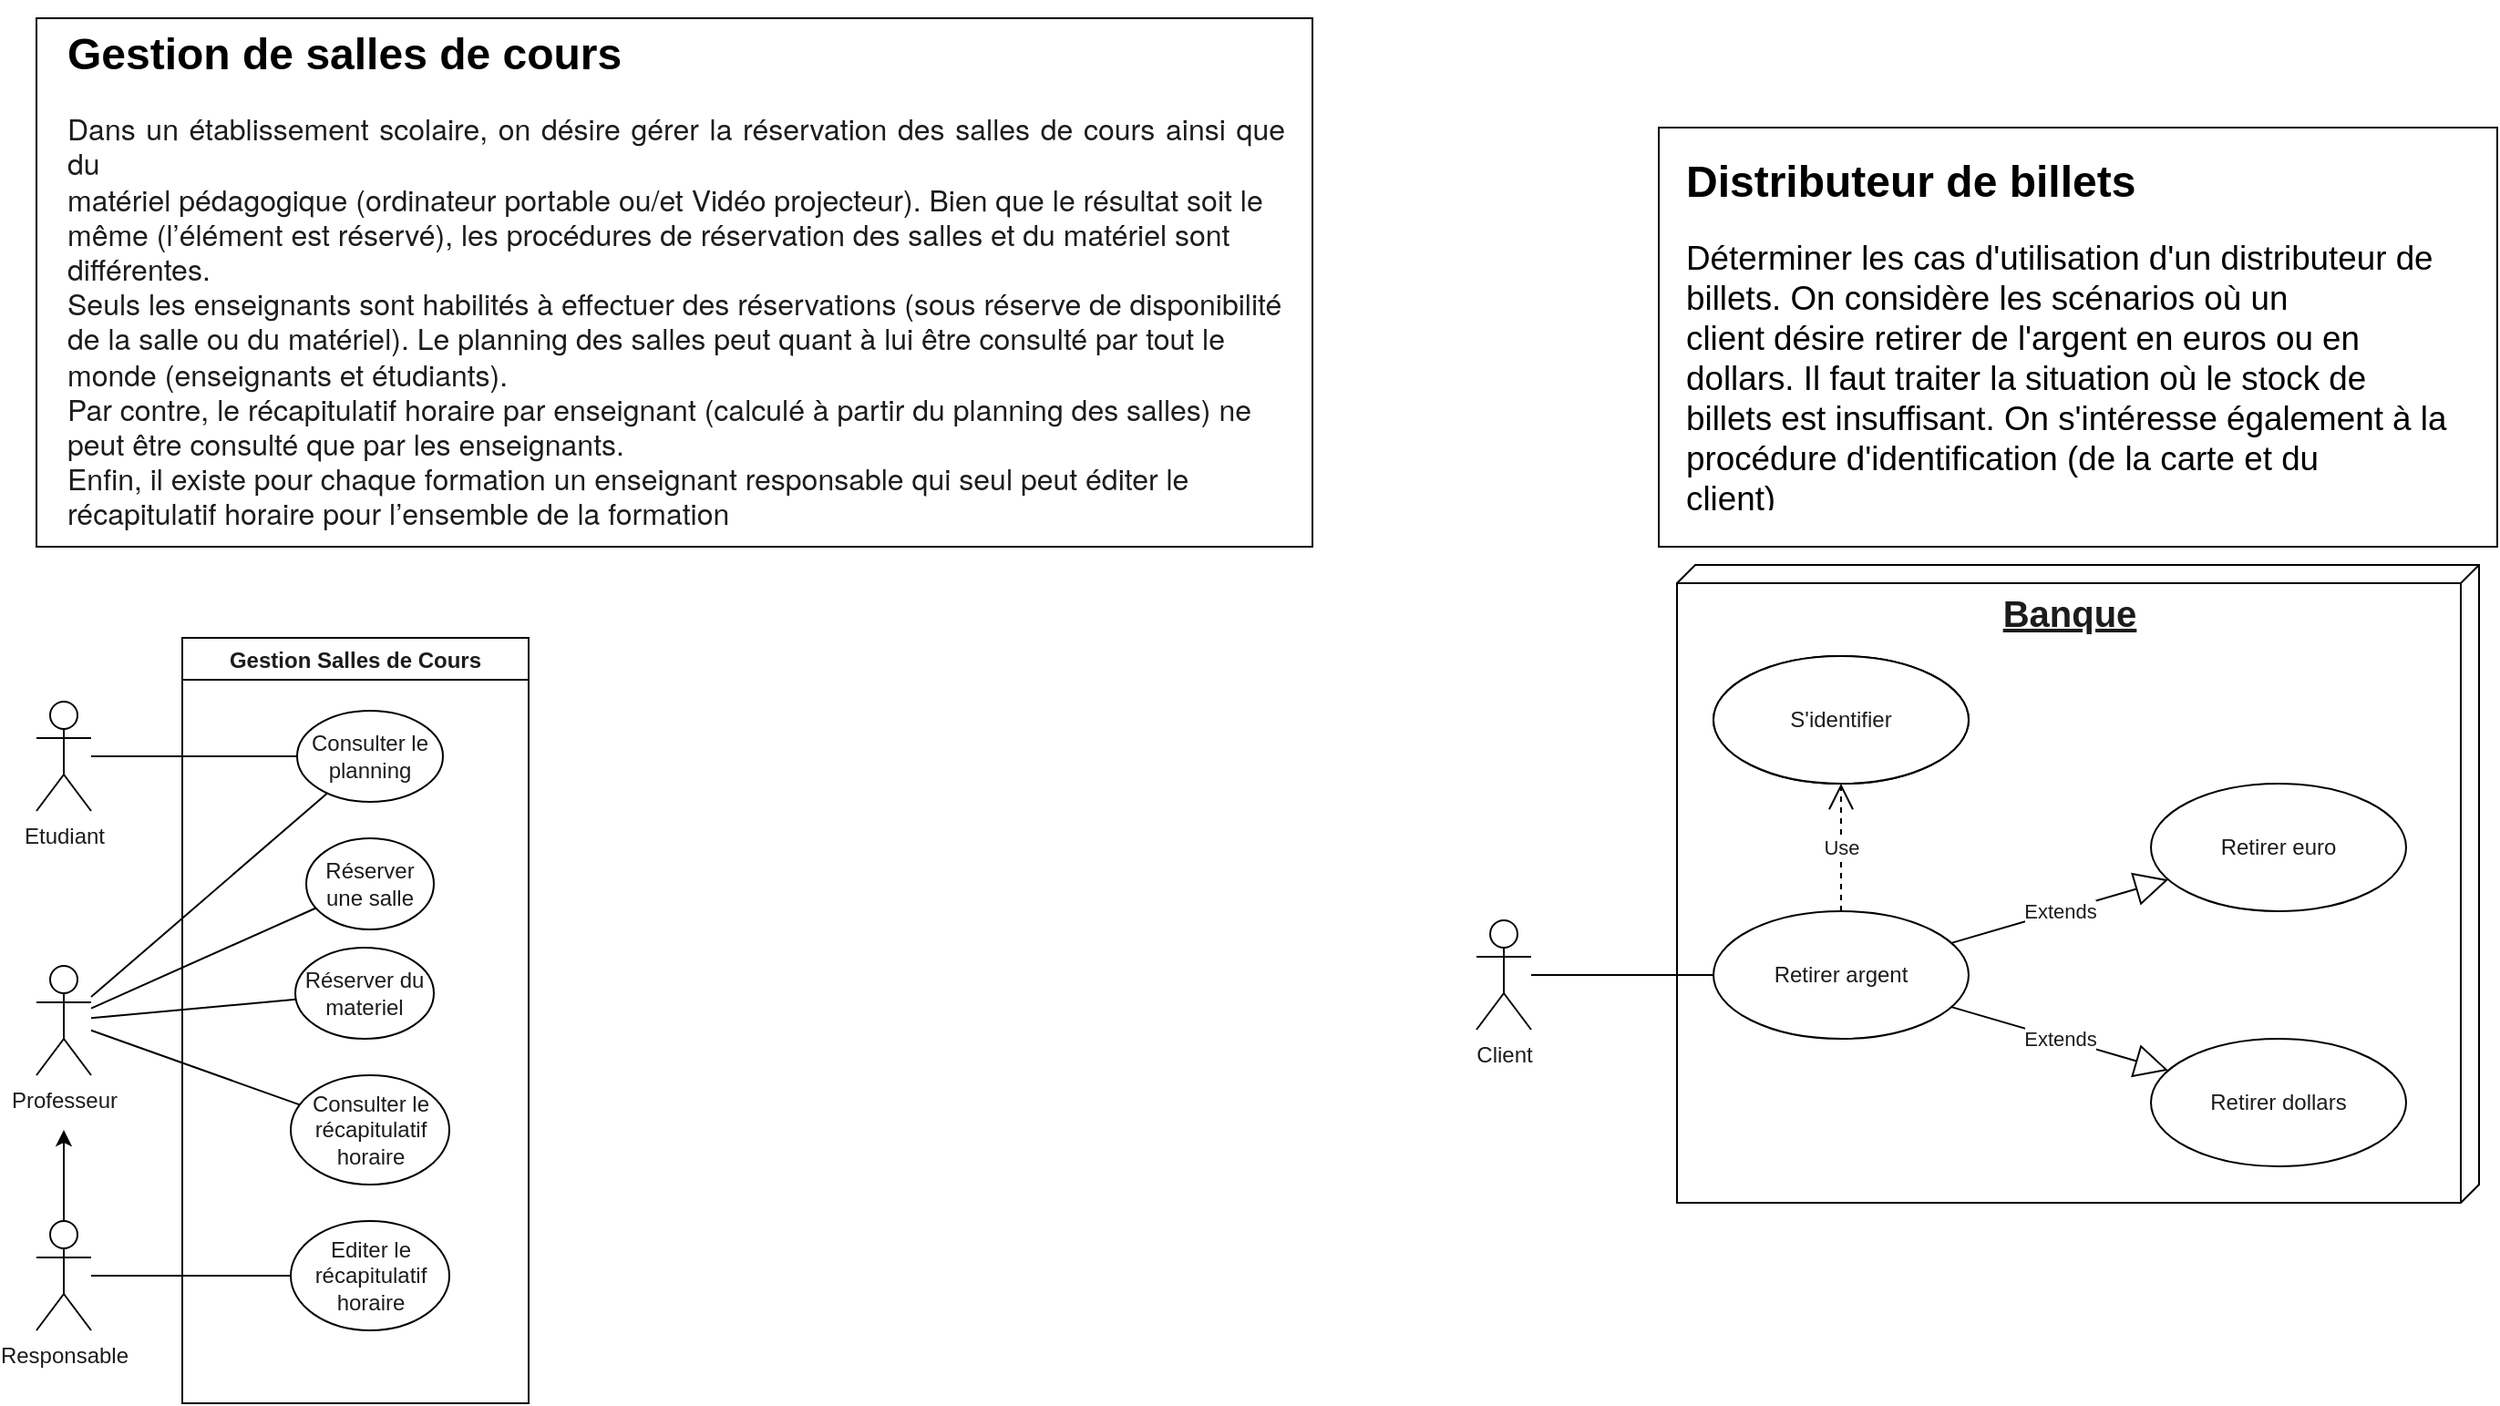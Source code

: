 <mxfile version="19.0.3" type="device"><diagram id="ewR2HUWC1ValJBDup1sL" name="Page-1"><mxGraphModel dx="1422" dy="865" grid="1" gridSize="10" guides="1" tooltips="1" connect="1" arrows="1" fold="1" page="1" pageScale="1" pageWidth="827" pageHeight="1169" math="0" shadow="0"><root><mxCell id="0"/><mxCell id="1" parent="0"/><mxCell id="T56bWnJflwC4q6knW_fz-38" value="Banque" style="verticalAlign=top;align=center;spacingTop=8;spacingLeft=2;spacingRight=12;shape=cube;size=10;direction=south;fontStyle=5;html=1;labelBackgroundColor=none;fontColor=#1C1C1C;strokeColor=default;fillColor=default;fontSize=20;" vertex="1" parent="1"><mxGeometry x="1070" y="400" width="440" height="350" as="geometry"/></mxCell><mxCell id="T56bWnJflwC4q6knW_fz-2" value="&lt;h1&gt;Gestion de salles de cours&amp;nbsp;&lt;/h1&gt;&lt;pre&gt;&lt;div style=&quot;text-align: justify;&quot;&gt;&lt;span style=&quot;font-family: Whitney, &amp;quot;Helvetica Neue&amp;quot;, Helvetica, Arial, sans-serif; font-size: 16px; white-space: normal;&quot;&gt;&lt;font color=&quot;#1c1c1c&quot;&gt;Dans un établissement scolaire, on désire gérer la réservation des salles de cours ainsi que du&lt;/font&gt;&lt;/span&gt;&lt;/div&gt;&lt;font color=&quot;#1c1c1c&quot;&gt;&lt;span style=&quot;font-family: Whitney, &amp;quot;Helvetica Neue&amp;quot;, Helvetica, Arial, sans-serif; font-size: 16px;&quot;&gt;&lt;div style=&quot;text-align: justify;&quot;&gt;&lt;span style=&quot;white-space: normal;&quot;&gt;matériel pédagogique (ordinateur portable ou/et Vidéo projecteur). Bien que le résultat soit le&lt;/span&gt;&lt;/div&gt;&lt;/span&gt;&lt;span style=&quot;font-family: Whitney, &amp;quot;Helvetica Neue&amp;quot;, Helvetica, Arial, sans-serif; font-size: 16px;&quot;&gt;&lt;div style=&quot;text-align: justify;&quot;&gt;&lt;span style=&quot;white-space: normal;&quot;&gt;même (l’élément est réservé), les procédures de réservation des salles et du matériel sont&lt;/span&gt;&lt;/div&gt;&lt;/span&gt;&lt;span style=&quot;font-family: Whitney, &amp;quot;Helvetica Neue&amp;quot;, Helvetica, Arial, sans-serif; font-size: 16px;&quot;&gt;&lt;div style=&quot;text-align: justify;&quot;&gt;&lt;span style=&quot;white-space: normal;&quot;&gt;différentes.&lt;/span&gt;&lt;/div&gt;&lt;/span&gt;&lt;span style=&quot;font-family: Whitney, &amp;quot;Helvetica Neue&amp;quot;, Helvetica, Arial, sans-serif; font-size: 16px;&quot;&gt;&lt;div style=&quot;text-align: justify;&quot;&gt;&lt;span style=&quot;white-space: normal;&quot;&gt;Seuls les enseignants sont habilités à effectuer des réservations (sous réserve de disponibilité&lt;/span&gt;&lt;/div&gt;&lt;/span&gt;&lt;span style=&quot;font-family: Whitney, &amp;quot;Helvetica Neue&amp;quot;, Helvetica, Arial, sans-serif; font-size: 16px;&quot;&gt;&lt;div style=&quot;text-align: justify;&quot;&gt;&lt;span style=&quot;white-space: normal;&quot;&gt;de la salle ou du matériel). Le planning des salles peut quant à lui être consulté par tout le&lt;/span&gt;&lt;/div&gt;&lt;/span&gt;&lt;span style=&quot;font-family: Whitney, &amp;quot;Helvetica Neue&amp;quot;, Helvetica, Arial, sans-serif; font-size: 16px;&quot;&gt;&lt;div style=&quot;text-align: justify;&quot;&gt;&lt;span style=&quot;white-space: normal;&quot;&gt;monde (enseignants et étudiants).&lt;/span&gt;&lt;/div&gt;&lt;/span&gt;&lt;span style=&quot;font-family: Whitney, &amp;quot;Helvetica Neue&amp;quot;, Helvetica, Arial, sans-serif; font-size: 16px;&quot;&gt;&lt;div style=&quot;text-align: justify;&quot;&gt;&lt;span style=&quot;white-space: normal;&quot;&gt;Par contre, le récapitulatif horaire par enseignant (calculé à partir du planning des salles) ne&lt;/span&gt;&lt;/div&gt;&lt;/span&gt;&lt;span style=&quot;font-family: Whitney, &amp;quot;Helvetica Neue&amp;quot;, Helvetica, Arial, sans-serif; font-size: 16px;&quot;&gt;&lt;div style=&quot;text-align: justify;&quot;&gt;&lt;span style=&quot;white-space: normal;&quot;&gt;peut être consulté que par les enseignants.&lt;/span&gt;&lt;/div&gt;&lt;/span&gt;&lt;span style=&quot;font-family: Whitney, &amp;quot;Helvetica Neue&amp;quot;, Helvetica, Arial, sans-serif; font-size: 16px;&quot;&gt;&lt;div style=&quot;text-align: justify;&quot;&gt;&lt;span style=&quot;white-space: normal;&quot;&gt;Enfin, il existe pour chaque formation un enseignant responsable qui seul peut éditer le&lt;/span&gt;&lt;/div&gt;&lt;/span&gt;&lt;span style=&quot;font-family: Whitney, &amp;quot;Helvetica Neue&amp;quot;, Helvetica, Arial, sans-serif; font-size: 16px;&quot;&gt;&lt;div style=&quot;text-align: justify;&quot;&gt;&lt;span style=&quot;white-space: normal;&quot;&gt;récapitulatif horaire pour l’ensemble de la formation&lt;/span&gt;&lt;/div&gt;&lt;/span&gt;&lt;/font&gt;&lt;div style=&quot;text-align: justify;&quot;&gt;&lt;span style=&quot;font-family: Helvetica; white-space: normal;&quot;&gt;&lt;font color=&quot;#1c1c1c&quot;&gt;.&lt;/font&gt;&lt;/span&gt;&lt;/div&gt;&lt;/pre&gt;" style="text;html=1;spacing=5;spacingTop=-20;whiteSpace=wrap;overflow=hidden;rounded=0;fillColor=default;strokeColor=default;labelBackgroundColor=none;spacingLeft=12;spacingRight=12;" vertex="1" parent="1"><mxGeometry x="170" y="100" width="700" height="290" as="geometry"/></mxCell><mxCell id="T56bWnJflwC4q6knW_fz-3" value="Professeur&lt;br&gt;" style="shape=umlActor;verticalLabelPosition=bottom;verticalAlign=top;html=1;labelBackgroundColor=none;fontColor=#1C1C1C;strokeColor=default;fillColor=default;" vertex="1" parent="1"><mxGeometry x="170" y="620" width="30" height="60" as="geometry"/></mxCell><mxCell id="T56bWnJflwC4q6knW_fz-4" value="Responsable&lt;br&gt;" style="shape=umlActor;verticalLabelPosition=bottom;verticalAlign=top;html=1;labelBackgroundColor=none;fontColor=#1C1C1C;strokeColor=default;fillColor=default;" vertex="1" parent="1"><mxGeometry x="170" y="760" width="30" height="60" as="geometry"/></mxCell><mxCell id="T56bWnJflwC4q6knW_fz-8" value="" style="endArrow=classic;html=1;rounded=0;fontColor=#1C1C1C;" edge="1" parent="1" source="T56bWnJflwC4q6knW_fz-4"><mxGeometry width="50" height="50" relative="1" as="geometry"><mxPoint x="360" y="680" as="sourcePoint"/><mxPoint x="185" y="710" as="targetPoint"/></mxGeometry></mxCell><mxCell id="T56bWnJflwC4q6knW_fz-9" value="Gestion Salles de Cours" style="swimlane;labelBackgroundColor=none;fontColor=#1C1C1C;strokeColor=default;fillColor=default;" vertex="1" parent="1"><mxGeometry x="250" y="440" width="190" height="420" as="geometry"><mxRectangle x="250" y="440" width="170" height="23" as="alternateBounds"/></mxGeometry></mxCell><mxCell id="T56bWnJflwC4q6knW_fz-15" value="Réserver une salle" style="ellipse;whiteSpace=wrap;html=1;labelBackgroundColor=none;fontColor=#1C1C1C;strokeColor=default;fillColor=default;" vertex="1" parent="T56bWnJflwC4q6knW_fz-9"><mxGeometry x="68" y="110" width="70" height="50" as="geometry"/></mxCell><mxCell id="T56bWnJflwC4q6knW_fz-17" value="Réserver du materiel" style="ellipse;whiteSpace=wrap;html=1;labelBackgroundColor=none;fontColor=#1C1C1C;strokeColor=default;fillColor=default;" vertex="1" parent="T56bWnJflwC4q6knW_fz-9"><mxGeometry x="62" y="170" width="76" height="50" as="geometry"/></mxCell><mxCell id="T56bWnJflwC4q6knW_fz-19" value="Consulter le récapitulatif horaire" style="ellipse;whiteSpace=wrap;html=1;labelBackgroundColor=none;fontColor=#1C1C1C;strokeColor=default;fillColor=default;" vertex="1" parent="T56bWnJflwC4q6knW_fz-9"><mxGeometry x="59.5" y="240" width="87" height="60" as="geometry"/></mxCell><mxCell id="T56bWnJflwC4q6knW_fz-20" value="Editer le récapitulatif horaire" style="ellipse;whiteSpace=wrap;html=1;labelBackgroundColor=none;fontColor=#1C1C1C;strokeColor=default;fillColor=default;" vertex="1" parent="T56bWnJflwC4q6knW_fz-9"><mxGeometry x="59.5" y="320" width="87" height="60" as="geometry"/></mxCell><mxCell id="T56bWnJflwC4q6knW_fz-10" value="Consulter le planning" style="ellipse;whiteSpace=wrap;html=1;labelBackgroundColor=none;fontColor=#1C1C1C;strokeColor=default;fillColor=default;" vertex="1" parent="T56bWnJflwC4q6knW_fz-9"><mxGeometry x="63" y="40" width="80" height="50" as="geometry"/></mxCell><mxCell id="T56bWnJflwC4q6knW_fz-13" value="" style="endArrow=none;html=1;rounded=0;fontColor=#1C1C1C;" edge="1" parent="1" source="T56bWnJflwC4q6knW_fz-3" target="T56bWnJflwC4q6knW_fz-10"><mxGeometry width="50" height="50" relative="1" as="geometry"><mxPoint x="460" y="640" as="sourcePoint"/><mxPoint x="510" y="590" as="targetPoint"/></mxGeometry></mxCell><mxCell id="T56bWnJflwC4q6knW_fz-16" value="" style="endArrow=none;html=1;rounded=0;fontColor=#1C1C1C;" edge="1" parent="1" source="T56bWnJflwC4q6knW_fz-3" target="T56bWnJflwC4q6knW_fz-15"><mxGeometry width="50" height="50" relative="1" as="geometry"><mxPoint x="460" y="640" as="sourcePoint"/><mxPoint x="510" y="590" as="targetPoint"/></mxGeometry></mxCell><mxCell id="T56bWnJflwC4q6knW_fz-18" value="" style="endArrow=none;html=1;rounded=0;fontColor=#1C1C1C;" edge="1" parent="1" source="T56bWnJflwC4q6knW_fz-3" target="T56bWnJflwC4q6knW_fz-17"><mxGeometry width="50" height="50" relative="1" as="geometry"><mxPoint x="210" y="480" as="sourcePoint"/><mxPoint x="356.432" y="525.844" as="targetPoint"/></mxGeometry></mxCell><mxCell id="T56bWnJflwC4q6knW_fz-21" value="" style="endArrow=none;html=1;rounded=0;fontColor=#1C1C1C;" edge="1" parent="1" source="T56bWnJflwC4q6knW_fz-4" target="T56bWnJflwC4q6knW_fz-20"><mxGeometry width="50" height="50" relative="1" as="geometry"><mxPoint x="210" y="499.39" as="sourcePoint"/><mxPoint x="382.591" y="722.492" as="targetPoint"/></mxGeometry></mxCell><mxCell id="T56bWnJflwC4q6knW_fz-22" value="" style="endArrow=none;html=1;rounded=0;fontColor=#1C1C1C;" edge="1" parent="1" source="T56bWnJflwC4q6knW_fz-3" target="T56bWnJflwC4q6knW_fz-19"><mxGeometry width="50" height="50" relative="1" as="geometry"><mxPoint x="210" y="641.619" as="sourcePoint"/><mxPoint x="470.765" y="669.773" as="targetPoint"/></mxGeometry></mxCell><mxCell id="T56bWnJflwC4q6knW_fz-5" value="Etudiant" style="shape=umlActor;verticalLabelPosition=bottom;verticalAlign=top;html=1;labelBackgroundColor=none;fontColor=#1C1C1C;strokeColor=default;fillColor=default;" vertex="1" parent="1"><mxGeometry x="170" y="475" width="30" height="60" as="geometry"/></mxCell><mxCell id="T56bWnJflwC4q6knW_fz-12" value="" style="endArrow=none;html=1;rounded=0;fontColor=#1C1C1C;" edge="1" parent="1" source="T56bWnJflwC4q6knW_fz-5" target="T56bWnJflwC4q6knW_fz-10"><mxGeometry width="50" height="50" relative="1" as="geometry"><mxPoint x="400" y="320" as="sourcePoint"/><mxPoint x="450" y="270" as="targetPoint"/></mxGeometry></mxCell><mxCell id="T56bWnJflwC4q6knW_fz-26" value="&lt;h1&gt;Distributeur de billets&lt;/h1&gt;&lt;span id=&quot;page22R_mcid11&quot; class=&quot;markedContent&quot;&gt;&lt;span dir=&quot;ltr&quot; role=&quot;presentation&quot; style=&quot;left: 118.04px; top: 634.925px; font-size: 18.4px; font-family: sans-serif; transform: scaleX(1.013);&quot;&gt;Déterminer les cas d'utilisation d'un distributeur de billets. On considère les scénarios où un&lt;/span&gt;&lt;br role=&quot;presentation&quot;&gt;&lt;span dir=&quot;ltr&quot; role=&quot;presentation&quot; style=&quot;left: 118.04px; top: 660.558px; font-size: 18.4px; font-family: sans-serif; transform: scaleX(1.009);&quot;&gt;client désire retirer de l'argent en euros ou en dollars. Il faut traiter la situation où le stock de&lt;/span&gt;&lt;br role=&quot;presentation&quot;&gt;&lt;span dir=&quot;ltr&quot; role=&quot;presentation&quot; style=&quot;left: 118.04px; top: 686.358px; font-size: 18.4px; font-family: sans-serif; transform: scaleX(0.977);&quot;&gt;billets est insuffisant. On s'intéresse également à la pro&lt;/span&gt;&lt;span dir=&quot;ltr&quot; role=&quot;presentation&quot; style=&quot;left: 557.517px; top: 686.358px; font-size: 18.4px; font-family: sans-serif; transform: scaleX(0.987);&quot;&gt;cédure d'identification (de la carte et du&lt;/span&gt;&lt;br role=&quot;presentation&quot;&gt;&lt;span dir=&quot;ltr&quot; role=&quot;presentation&quot; style=&quot;left: 118.04px; top: 712.158px; font-size: 18.4px; font-family: sans-serif; transform: scaleX(0.958);&quot;&gt;client)&lt;/span&gt;&lt;/span&gt;&lt;p&gt;.&lt;/p&gt;" style="text;html=1;spacing=15;spacingTop=-20;whiteSpace=wrap;overflow=hidden;rounded=0;labelBackgroundColor=none;strokeColor=default;fillColor=default;spacingLeft=0;spacingRight=0;spacingBottom=10;" vertex="1" parent="1"><mxGeometry x="1060" y="160" width="460" height="230" as="geometry"/></mxCell><mxCell id="T56bWnJflwC4q6knW_fz-27" value="Client" style="shape=umlActor;verticalLabelPosition=bottom;verticalAlign=top;html=1;labelBackgroundColor=none;fontColor=#1C1C1C;strokeColor=default;fillColor=default;" vertex="1" parent="1"><mxGeometry x="960" y="595" width="30" height="60" as="geometry"/></mxCell><mxCell id="T56bWnJflwC4q6knW_fz-28" value="Retirer euro" style="ellipse;whiteSpace=wrap;html=1;labelBackgroundColor=none;fontColor=#1C1C1C;strokeColor=default;fillColor=default;" vertex="1" parent="1"><mxGeometry x="1330" y="520" width="140" height="70" as="geometry"/></mxCell><mxCell id="T56bWnJflwC4q6knW_fz-29" value="Retirer dollars" style="ellipse;whiteSpace=wrap;html=1;labelBackgroundColor=none;fontColor=#1C1C1C;strokeColor=default;fillColor=default;" vertex="1" parent="1"><mxGeometry x="1330" y="660" width="140" height="70" as="geometry"/></mxCell><mxCell id="T56bWnJflwC4q6knW_fz-30" value="S'identifier" style="ellipse;whiteSpace=wrap;html=1;labelBackgroundColor=none;fontColor=#1C1C1C;strokeColor=default;fillColor=default;" vertex="1" parent="1"><mxGeometry x="1090" y="450" width="140" height="70" as="geometry"/></mxCell><mxCell id="T56bWnJflwC4q6knW_fz-37" value="Use" style="endArrow=open;endSize=12;dashed=1;html=1;rounded=0;fontColor=#1C1C1C;" edge="1" parent="1" source="T56bWnJflwC4q6knW_fz-40" target="T56bWnJflwC4q6knW_fz-30"><mxGeometry width="160" relative="1" as="geometry"><mxPoint x="950" y="660" as="sourcePoint"/><mxPoint x="1110" y="660" as="targetPoint"/></mxGeometry></mxCell><mxCell id="T56bWnJflwC4q6knW_fz-39" value="Extends" style="endArrow=block;endSize=16;endFill=0;html=1;rounded=0;fontColor=#1C1C1C;" edge="1" parent="1" source="T56bWnJflwC4q6knW_fz-40" target="T56bWnJflwC4q6knW_fz-29"><mxGeometry width="160" relative="1" as="geometry"><mxPoint x="1189" y="720" as="sourcePoint"/><mxPoint x="1320" y="660" as="targetPoint"/></mxGeometry></mxCell><mxCell id="T56bWnJflwC4q6knW_fz-40" value="Retirer argent" style="ellipse;whiteSpace=wrap;html=1;labelBackgroundColor=none;fontColor=#1C1C1C;strokeColor=default;fillColor=default;" vertex="1" parent="1"><mxGeometry x="1090.0" y="590.0" width="140" height="70" as="geometry"/></mxCell><mxCell id="T56bWnJflwC4q6knW_fz-41" value="Extends" style="endArrow=block;endSize=16;endFill=0;html=1;rounded=0;fontColor=#1C1C1C;" edge="1" parent="1" source="T56bWnJflwC4q6knW_fz-40" target="T56bWnJflwC4q6knW_fz-28"><mxGeometry width="160" relative="1" as="geometry"><mxPoint x="1199.026" y="730.433" as="sourcePoint"/><mxPoint x="1181.08" y="674.559" as="targetPoint"/></mxGeometry></mxCell><mxCell id="T56bWnJflwC4q6knW_fz-42" value="" style="endArrow=none;html=1;rounded=0;fontColor=#1C1C1C;" edge="1" parent="1" source="T56bWnJflwC4q6knW_fz-27" target="T56bWnJflwC4q6knW_fz-40"><mxGeometry width="50" height="50" relative="1" as="geometry"><mxPoint x="1220" y="690" as="sourcePoint"/><mxPoint x="1270" y="640" as="targetPoint"/></mxGeometry></mxCell><mxCell id="T56bWnJflwC4q6knW_fz-49" value="S'identifier" style="ellipse;whiteSpace=wrap;html=1;labelBackgroundColor=none;fontColor=#1C1C1C;strokeColor=default;fillColor=default;" vertex="1" parent="1"><mxGeometry x="1090" y="450" width="140" height="70" as="geometry"/></mxCell></root></mxGraphModel></diagram></mxfile>